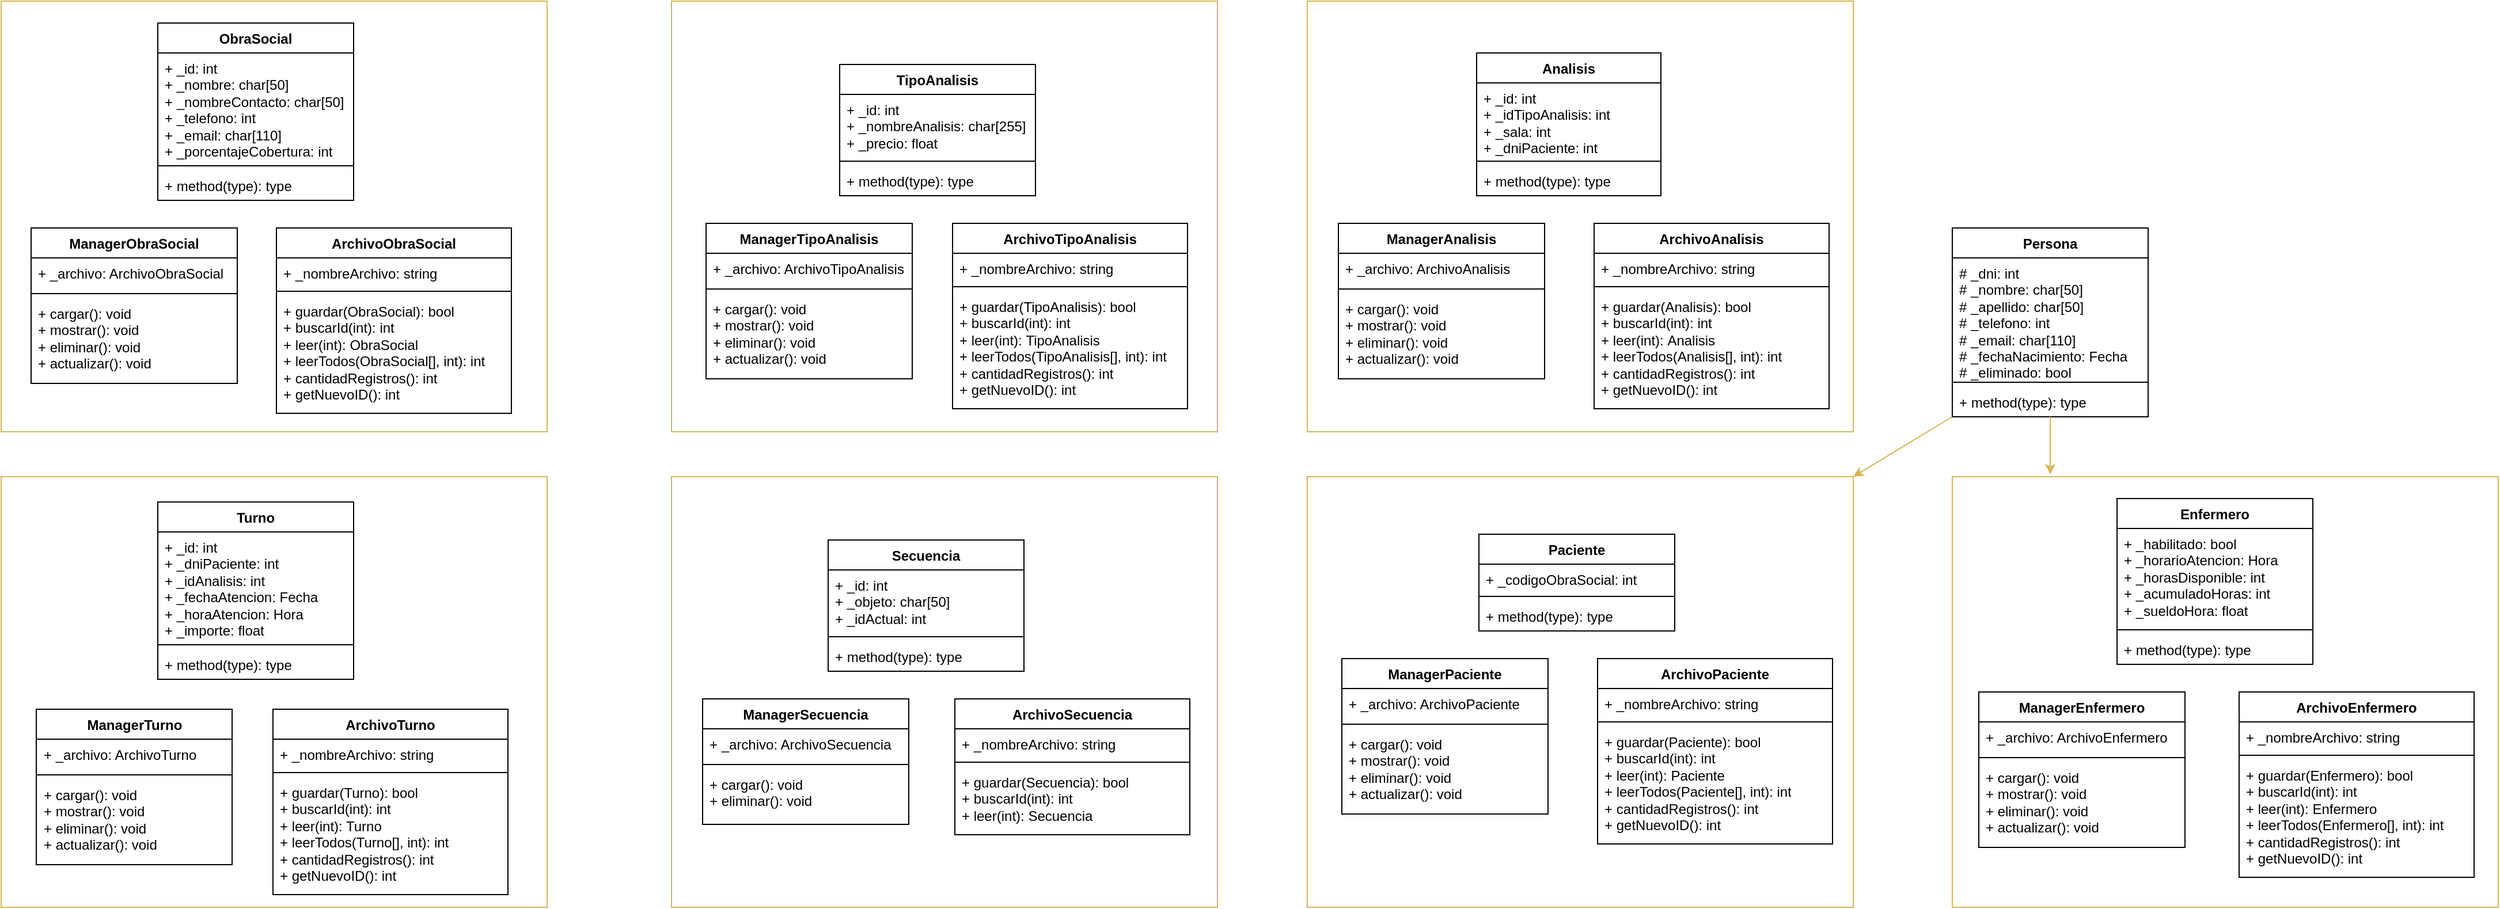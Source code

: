 <mxfile version="28.1.2">
  <diagram name="Page-1" id="41W-yqj_cKG0dZQ3N-BC">
    <mxGraphModel dx="3762" dy="1591" grid="0" gridSize="10" guides="1" tooltips="1" connect="1" arrows="1" fold="1" page="1" pageScale="1" pageWidth="1169" pageHeight="827" math="0" shadow="0">
      <root>
        <mxCell id="0" />
        <mxCell id="1" parent="0" />
        <mxCell id="o82l0DmgLhd_wuUbRF9X-1" value="Analisis" style="swimlane;fontStyle=1;align=center;verticalAlign=top;childLayout=stackLayout;horizontal=1;startSize=26;horizontalStack=0;resizeParent=1;resizeParentMax=0;resizeLast=0;collapsible=1;marginBottom=0;whiteSpace=wrap;html=1;" parent="1" vertex="1">
          <mxGeometry x="194" y="76" width="160" height="124" as="geometry">
            <mxRectangle x="200" y="290" width="80" height="30" as="alternateBounds" />
          </mxGeometry>
        </mxCell>
        <mxCell id="o82l0DmgLhd_wuUbRF9X-2" value="+ _id: int&lt;div&gt;+ _idTipoAnalisis: int&lt;/div&gt;&lt;div&gt;+ _sala: int&lt;/div&gt;&lt;div&gt;+ _dniPaciente: int&lt;/div&gt;" style="text;strokeColor=none;fillColor=none;align=left;verticalAlign=top;spacingLeft=4;spacingRight=4;overflow=hidden;rotatable=0;points=[[0,0.5],[1,0.5]];portConstraint=eastwest;whiteSpace=wrap;html=1;" parent="o82l0DmgLhd_wuUbRF9X-1" vertex="1">
          <mxGeometry y="26" width="160" height="64" as="geometry" />
        </mxCell>
        <mxCell id="o82l0DmgLhd_wuUbRF9X-3" value="" style="line;strokeWidth=1;fillColor=none;align=left;verticalAlign=middle;spacingTop=-1;spacingLeft=3;spacingRight=3;rotatable=0;labelPosition=right;points=[];portConstraint=eastwest;strokeColor=inherit;" parent="o82l0DmgLhd_wuUbRF9X-1" vertex="1">
          <mxGeometry y="90" width="160" height="8" as="geometry" />
        </mxCell>
        <mxCell id="o82l0DmgLhd_wuUbRF9X-4" value="+ method(type): type" style="text;strokeColor=none;fillColor=none;align=left;verticalAlign=top;spacingLeft=4;spacingRight=4;overflow=hidden;rotatable=0;points=[[0,0.5],[1,0.5]];portConstraint=eastwest;whiteSpace=wrap;html=1;" parent="o82l0DmgLhd_wuUbRF9X-1" vertex="1">
          <mxGeometry y="98" width="160" height="26" as="geometry" />
        </mxCell>
        <mxCell id="o82l0DmgLhd_wuUbRF9X-5" value="TipoAnalisis" style="swimlane;fontStyle=1;align=center;verticalAlign=top;childLayout=stackLayout;horizontal=1;startSize=26;horizontalStack=0;resizeParent=1;resizeParentMax=0;resizeLast=0;collapsible=1;marginBottom=0;whiteSpace=wrap;html=1;" parent="1" vertex="1">
          <mxGeometry x="-359" y="86" width="170" height="114" as="geometry">
            <mxRectangle x="200" y="290" width="80" height="30" as="alternateBounds" />
          </mxGeometry>
        </mxCell>
        <mxCell id="o82l0DmgLhd_wuUbRF9X-6" value="+ _id: int&lt;div&gt;+ _nombreAnalisis: char[255]&lt;/div&gt;&lt;div&gt;+ _precio: float&lt;/div&gt;" style="text;strokeColor=none;fillColor=none;align=left;verticalAlign=top;spacingLeft=4;spacingRight=4;overflow=hidden;rotatable=0;points=[[0,0.5],[1,0.5]];portConstraint=eastwest;whiteSpace=wrap;html=1;" parent="o82l0DmgLhd_wuUbRF9X-5" vertex="1">
          <mxGeometry y="26" width="170" height="54" as="geometry" />
        </mxCell>
        <mxCell id="o82l0DmgLhd_wuUbRF9X-7" value="" style="line;strokeWidth=1;fillColor=none;align=left;verticalAlign=middle;spacingTop=-1;spacingLeft=3;spacingRight=3;rotatable=0;labelPosition=right;points=[];portConstraint=eastwest;strokeColor=inherit;" parent="o82l0DmgLhd_wuUbRF9X-5" vertex="1">
          <mxGeometry y="80" width="170" height="8" as="geometry" />
        </mxCell>
        <mxCell id="o82l0DmgLhd_wuUbRF9X-8" value="+ method(type): type" style="text;strokeColor=none;fillColor=none;align=left;verticalAlign=top;spacingLeft=4;spacingRight=4;overflow=hidden;rotatable=0;points=[[0,0.5],[1,0.5]];portConstraint=eastwest;whiteSpace=wrap;html=1;" parent="o82l0DmgLhd_wuUbRF9X-5" vertex="1">
          <mxGeometry y="88" width="170" height="26" as="geometry" />
        </mxCell>
        <mxCell id="o82l0DmgLhd_wuUbRF9X-9" value="Secuencia" style="swimlane;fontStyle=1;align=center;verticalAlign=top;childLayout=stackLayout;horizontal=1;startSize=26;horizontalStack=0;resizeParent=1;resizeParentMax=0;resizeLast=0;collapsible=1;marginBottom=0;whiteSpace=wrap;html=1;" parent="1" vertex="1">
          <mxGeometry x="-369.0" y="499" width="170" height="114" as="geometry">
            <mxRectangle x="200" y="290" width="80" height="30" as="alternateBounds" />
          </mxGeometry>
        </mxCell>
        <mxCell id="o82l0DmgLhd_wuUbRF9X-10" value="+ _id: int&lt;div&gt;+ _objeto: char[50]&lt;/div&gt;&lt;div&gt;+ _idActual: int&lt;/div&gt;" style="text;strokeColor=none;fillColor=none;align=left;verticalAlign=top;spacingLeft=4;spacingRight=4;overflow=hidden;rotatable=0;points=[[0,0.5],[1,0.5]];portConstraint=eastwest;whiteSpace=wrap;html=1;" parent="o82l0DmgLhd_wuUbRF9X-9" vertex="1">
          <mxGeometry y="26" width="170" height="54" as="geometry" />
        </mxCell>
        <mxCell id="o82l0DmgLhd_wuUbRF9X-11" value="" style="line;strokeWidth=1;fillColor=none;align=left;verticalAlign=middle;spacingTop=-1;spacingLeft=3;spacingRight=3;rotatable=0;labelPosition=right;points=[];portConstraint=eastwest;strokeColor=inherit;" parent="o82l0DmgLhd_wuUbRF9X-9" vertex="1">
          <mxGeometry y="80" width="170" height="8" as="geometry" />
        </mxCell>
        <mxCell id="o82l0DmgLhd_wuUbRF9X-12" value="+ method(type): type" style="text;strokeColor=none;fillColor=none;align=left;verticalAlign=top;spacingLeft=4;spacingRight=4;overflow=hidden;rotatable=0;points=[[0,0.5],[1,0.5]];portConstraint=eastwest;whiteSpace=wrap;html=1;" parent="o82l0DmgLhd_wuUbRF9X-9" vertex="1">
          <mxGeometry y="88" width="170" height="26" as="geometry" />
        </mxCell>
        <mxCell id="o82l0DmgLhd_wuUbRF9X-13" value="Paciente" style="swimlane;fontStyle=1;align=center;verticalAlign=top;childLayout=stackLayout;horizontal=1;startSize=26;horizontalStack=0;resizeParent=1;resizeParentMax=0;resizeLast=0;collapsible=1;marginBottom=0;whiteSpace=wrap;html=1;" parent="1" vertex="1">
          <mxGeometry x="196" y="494" width="170" height="84" as="geometry">
            <mxRectangle x="200" y="290" width="80" height="30" as="alternateBounds" />
          </mxGeometry>
        </mxCell>
        <mxCell id="o82l0DmgLhd_wuUbRF9X-14" value="+ _codigoObraSocial: int" style="text;strokeColor=none;fillColor=none;align=left;verticalAlign=top;spacingLeft=4;spacingRight=4;overflow=hidden;rotatable=0;points=[[0,0.5],[1,0.5]];portConstraint=eastwest;whiteSpace=wrap;html=1;" parent="o82l0DmgLhd_wuUbRF9X-13" vertex="1">
          <mxGeometry y="26" width="170" height="24" as="geometry" />
        </mxCell>
        <mxCell id="o82l0DmgLhd_wuUbRF9X-15" value="" style="line;strokeWidth=1;fillColor=none;align=left;verticalAlign=middle;spacingTop=-1;spacingLeft=3;spacingRight=3;rotatable=0;labelPosition=right;points=[];portConstraint=eastwest;strokeColor=inherit;" parent="o82l0DmgLhd_wuUbRF9X-13" vertex="1">
          <mxGeometry y="50" width="170" height="8" as="geometry" />
        </mxCell>
        <mxCell id="o82l0DmgLhd_wuUbRF9X-16" value="+ method(type): type" style="text;strokeColor=none;fillColor=none;align=left;verticalAlign=top;spacingLeft=4;spacingRight=4;overflow=hidden;rotatable=0;points=[[0,0.5],[1,0.5]];portConstraint=eastwest;whiteSpace=wrap;html=1;" parent="o82l0DmgLhd_wuUbRF9X-13" vertex="1">
          <mxGeometry y="58" width="170" height="26" as="geometry" />
        </mxCell>
        <mxCell id="o82l0DmgLhd_wuUbRF9X-25" value="Turno" style="swimlane;fontStyle=1;align=center;verticalAlign=top;childLayout=stackLayout;horizontal=1;startSize=26;horizontalStack=0;resizeParent=1;resizeParentMax=0;resizeLast=0;collapsible=1;marginBottom=0;whiteSpace=wrap;html=1;" parent="1" vertex="1">
          <mxGeometry x="-951" y="466" width="170" height="154" as="geometry">
            <mxRectangle x="200" y="290" width="80" height="30" as="alternateBounds" />
          </mxGeometry>
        </mxCell>
        <mxCell id="o82l0DmgLhd_wuUbRF9X-26" value="+ _id: int&lt;div&gt;+ _dniPaciente: int&lt;/div&gt;&lt;div&gt;&lt;div&gt;+ _idAnalisis: int&lt;/div&gt;&lt;div&gt;&lt;span style=&quot;background-color: transparent; color: light-dark(rgb(0, 0, 0), rgb(255, 255, 255));&quot;&gt;+ _fechaAtencion: Fecha&lt;/span&gt;&lt;/div&gt;&lt;/div&gt;&lt;div&gt;+ _horaAtencion: Hora&lt;/div&gt;&lt;div&gt;+ _importe: float&lt;br&gt;&lt;/div&gt;" style="text;strokeColor=none;fillColor=none;align=left;verticalAlign=top;spacingLeft=4;spacingRight=4;overflow=hidden;rotatable=0;points=[[0,0.5],[1,0.5]];portConstraint=eastwest;whiteSpace=wrap;html=1;" parent="o82l0DmgLhd_wuUbRF9X-25" vertex="1">
          <mxGeometry y="26" width="170" height="94" as="geometry" />
        </mxCell>
        <mxCell id="o82l0DmgLhd_wuUbRF9X-27" value="" style="line;strokeWidth=1;fillColor=none;align=left;verticalAlign=middle;spacingTop=-1;spacingLeft=3;spacingRight=3;rotatable=0;labelPosition=right;points=[];portConstraint=eastwest;strokeColor=inherit;" parent="o82l0DmgLhd_wuUbRF9X-25" vertex="1">
          <mxGeometry y="120" width="170" height="8" as="geometry" />
        </mxCell>
        <mxCell id="o82l0DmgLhd_wuUbRF9X-28" value="+ method(type): type" style="text;strokeColor=none;fillColor=none;align=left;verticalAlign=top;spacingLeft=4;spacingRight=4;overflow=hidden;rotatable=0;points=[[0,0.5],[1,0.5]];portConstraint=eastwest;whiteSpace=wrap;html=1;" parent="o82l0DmgLhd_wuUbRF9X-25" vertex="1">
          <mxGeometry y="128" width="170" height="26" as="geometry" />
        </mxCell>
        <mxCell id="o82l0DmgLhd_wuUbRF9X-43" value="ObraSocial" style="swimlane;fontStyle=1;align=center;verticalAlign=top;childLayout=stackLayout;horizontal=1;startSize=26;horizontalStack=0;resizeParent=1;resizeParentMax=0;resizeLast=0;collapsible=1;marginBottom=0;whiteSpace=wrap;html=1;" parent="1" vertex="1">
          <mxGeometry x="-951" y="50" width="170" height="154" as="geometry">
            <mxRectangle x="200" y="290" width="80" height="30" as="alternateBounds" />
          </mxGeometry>
        </mxCell>
        <mxCell id="o82l0DmgLhd_wuUbRF9X-44" value="+ _id: int&lt;div&gt;+ _nombre: char[50]&lt;/div&gt;&lt;div&gt;+ _nombreContacto: char[50]&lt;/div&gt;&lt;div&gt;+ _telefono: int&lt;/div&gt;&lt;div&gt;+ _email: char[110]&lt;/div&gt;&lt;div&gt;+ _porcentajeCobertura: int&lt;/div&gt;" style="text;strokeColor=none;fillColor=none;align=left;verticalAlign=top;spacingLeft=4;spacingRight=4;overflow=hidden;rotatable=0;points=[[0,0.5],[1,0.5]];portConstraint=eastwest;whiteSpace=wrap;html=1;" parent="o82l0DmgLhd_wuUbRF9X-43" vertex="1">
          <mxGeometry y="26" width="170" height="94" as="geometry" />
        </mxCell>
        <mxCell id="o82l0DmgLhd_wuUbRF9X-45" value="" style="line;strokeWidth=1;fillColor=none;align=left;verticalAlign=middle;spacingTop=-1;spacingLeft=3;spacingRight=3;rotatable=0;labelPosition=right;points=[];portConstraint=eastwest;strokeColor=inherit;" parent="o82l0DmgLhd_wuUbRF9X-43" vertex="1">
          <mxGeometry y="120" width="170" height="8" as="geometry" />
        </mxCell>
        <mxCell id="o82l0DmgLhd_wuUbRF9X-46" value="+ method(type): type" style="text;strokeColor=none;fillColor=none;align=left;verticalAlign=top;spacingLeft=4;spacingRight=4;overflow=hidden;rotatable=0;points=[[0,0.5],[1,0.5]];portConstraint=eastwest;whiteSpace=wrap;html=1;" parent="o82l0DmgLhd_wuUbRF9X-43" vertex="1">
          <mxGeometry y="128" width="170" height="26" as="geometry" />
        </mxCell>
        <mxCell id="KbcHFKbFJHuqTSxRKxQ1-1" value="Enfermero" style="swimlane;fontStyle=1;align=center;verticalAlign=top;childLayout=stackLayout;horizontal=1;startSize=26;horizontalStack=0;resizeParent=1;resizeParentMax=0;resizeLast=0;collapsible=1;marginBottom=0;whiteSpace=wrap;html=1;" parent="1" vertex="1">
          <mxGeometry x="750" y="463" width="170" height="144" as="geometry">
            <mxRectangle x="200" y="290" width="80" height="30" as="alternateBounds" />
          </mxGeometry>
        </mxCell>
        <mxCell id="KbcHFKbFJHuqTSxRKxQ1-2" value="+ _habilitado: bool&lt;div&gt;+ _horarioAtencion: Hora&lt;/div&gt;&lt;div&gt;+ _horasDisponible: int&lt;/div&gt;&lt;div&gt;+ _acumuladoHoras: int&lt;/div&gt;&lt;div&gt;+ _sueldoHora: float&lt;/div&gt;" style="text;strokeColor=none;fillColor=none;align=left;verticalAlign=top;spacingLeft=4;spacingRight=4;overflow=hidden;rotatable=0;points=[[0,0.5],[1,0.5]];portConstraint=eastwest;whiteSpace=wrap;html=1;" parent="KbcHFKbFJHuqTSxRKxQ1-1" vertex="1">
          <mxGeometry y="26" width="170" height="84" as="geometry" />
        </mxCell>
        <mxCell id="KbcHFKbFJHuqTSxRKxQ1-3" value="" style="line;strokeWidth=1;fillColor=none;align=left;verticalAlign=middle;spacingTop=-1;spacingLeft=3;spacingRight=3;rotatable=0;labelPosition=right;points=[];portConstraint=eastwest;strokeColor=inherit;" parent="KbcHFKbFJHuqTSxRKxQ1-1" vertex="1">
          <mxGeometry y="110" width="170" height="8" as="geometry" />
        </mxCell>
        <mxCell id="KbcHFKbFJHuqTSxRKxQ1-4" value="+ method(type): type" style="text;strokeColor=none;fillColor=none;align=left;verticalAlign=top;spacingLeft=4;spacingRight=4;overflow=hidden;rotatable=0;points=[[0,0.5],[1,0.5]];portConstraint=eastwest;whiteSpace=wrap;html=1;" parent="KbcHFKbFJHuqTSxRKxQ1-1" vertex="1">
          <mxGeometry y="118" width="170" height="26" as="geometry" />
        </mxCell>
        <mxCell id="95GPoAFJKf_lS3xospoX-83" style="rounded=0;orthogonalLoop=1;jettySize=auto;html=1;entryX=1;entryY=0;entryDx=0;entryDy=0;strokeColor=#d6b656;exitX=0;exitY=1;exitDx=0;exitDy=0;fillColor=#fff2cc;" edge="1" parent="1" source="KbcHFKbFJHuqTSxRKxQ1-5" target="95GPoAFJKf_lS3xospoX-79">
          <mxGeometry relative="1" as="geometry" />
        </mxCell>
        <mxCell id="KbcHFKbFJHuqTSxRKxQ1-5" value="Persona" style="swimlane;fontStyle=1;align=center;verticalAlign=top;childLayout=stackLayout;horizontal=1;startSize=26;horizontalStack=0;resizeParent=1;resizeParentMax=0;resizeLast=0;collapsible=1;marginBottom=0;whiteSpace=wrap;html=1;" parent="1" vertex="1">
          <mxGeometry x="607" y="228" width="170" height="164" as="geometry">
            <mxRectangle x="200" y="290" width="80" height="30" as="alternateBounds" />
          </mxGeometry>
        </mxCell>
        <mxCell id="KbcHFKbFJHuqTSxRKxQ1-6" value="# _dni: int&lt;div&gt;# _nombre: char[50]&lt;/div&gt;&lt;div&gt;&lt;div&gt;# _apellido: char[50]&lt;/div&gt;&lt;/div&gt;&lt;div&gt;# _telefono: int&lt;/div&gt;&lt;div&gt;# _email: char[110]&lt;/div&gt;&lt;div&gt;# _fechaNacimiento: Fecha&lt;/div&gt;&lt;div&gt;# _eliminado: bool&lt;/div&gt;" style="text;strokeColor=none;fillColor=none;align=left;verticalAlign=top;spacingLeft=4;spacingRight=4;overflow=hidden;rotatable=0;points=[[0,0.5],[1,0.5]];portConstraint=eastwest;whiteSpace=wrap;html=1;" parent="KbcHFKbFJHuqTSxRKxQ1-5" vertex="1">
          <mxGeometry y="26" width="170" height="104" as="geometry" />
        </mxCell>
        <mxCell id="KbcHFKbFJHuqTSxRKxQ1-7" value="" style="line;strokeWidth=1;fillColor=none;align=left;verticalAlign=middle;spacingTop=-1;spacingLeft=3;spacingRight=3;rotatable=0;labelPosition=right;points=[];portConstraint=eastwest;strokeColor=inherit;" parent="KbcHFKbFJHuqTSxRKxQ1-5" vertex="1">
          <mxGeometry y="130" width="170" height="8" as="geometry" />
        </mxCell>
        <mxCell id="KbcHFKbFJHuqTSxRKxQ1-8" value="+ method(type): type" style="text;strokeColor=none;fillColor=none;align=left;verticalAlign=top;spacingLeft=4;spacingRight=4;overflow=hidden;rotatable=0;points=[[0,0.5],[1,0.5]];portConstraint=eastwest;whiteSpace=wrap;html=1;" parent="KbcHFKbFJHuqTSxRKxQ1-5" vertex="1">
          <mxGeometry y="138" width="170" height="26" as="geometry" />
        </mxCell>
        <mxCell id="95GPoAFJKf_lS3xospoX-1" value="ArchivoTurno" style="swimlane;fontStyle=1;align=center;verticalAlign=top;childLayout=stackLayout;horizontal=1;startSize=26;horizontalStack=0;resizeParent=1;resizeParentMax=0;resizeLast=0;collapsible=1;marginBottom=0;whiteSpace=wrap;html=1;" vertex="1" parent="1">
          <mxGeometry x="-851" y="646" width="204" height="161" as="geometry">
            <mxRectangle x="200" y="290" width="80" height="30" as="alternateBounds" />
          </mxGeometry>
        </mxCell>
        <mxCell id="95GPoAFJKf_lS3xospoX-2" value="&lt;div&gt;+ _nombreArchivo: string&lt;/div&gt;" style="text;strokeColor=none;fillColor=none;align=left;verticalAlign=top;spacingLeft=4;spacingRight=4;overflow=hidden;rotatable=0;points=[[0,0.5],[1,0.5]];portConstraint=eastwest;whiteSpace=wrap;html=1;" vertex="1" parent="95GPoAFJKf_lS3xospoX-1">
          <mxGeometry y="26" width="204" height="25" as="geometry" />
        </mxCell>
        <mxCell id="95GPoAFJKf_lS3xospoX-3" value="" style="line;strokeWidth=1;fillColor=none;align=left;verticalAlign=middle;spacingTop=-1;spacingLeft=3;spacingRight=3;rotatable=0;labelPosition=right;points=[];portConstraint=eastwest;strokeColor=inherit;" vertex="1" parent="95GPoAFJKf_lS3xospoX-1">
          <mxGeometry y="51" width="204" height="8" as="geometry" />
        </mxCell>
        <mxCell id="95GPoAFJKf_lS3xospoX-4" value="+ guardar(Turno): bool&lt;div&gt;+ buscarId(int): int&lt;/div&gt;&lt;div&gt;+ leer(int): Turno&lt;/div&gt;&lt;div&gt;+ leerTodos(Turno[], int): int&lt;/div&gt;&lt;div&gt;+ cantidadRegistros(): int&lt;/div&gt;&lt;div&gt;+ getNuevoID(): int&lt;/div&gt;" style="text;strokeColor=none;fillColor=none;align=left;verticalAlign=top;spacingLeft=4;spacingRight=4;overflow=hidden;rotatable=0;points=[[0,0.5],[1,0.5]];portConstraint=eastwest;whiteSpace=wrap;html=1;" vertex="1" parent="95GPoAFJKf_lS3xospoX-1">
          <mxGeometry y="59" width="204" height="102" as="geometry" />
        </mxCell>
        <mxCell id="95GPoAFJKf_lS3xospoX-5" value="ManagerTurno" style="swimlane;fontStyle=1;align=center;verticalAlign=top;childLayout=stackLayout;horizontal=1;startSize=26;horizontalStack=0;resizeParent=1;resizeParentMax=0;resizeLast=0;collapsible=1;marginBottom=0;whiteSpace=wrap;html=1;" vertex="1" parent="1">
          <mxGeometry x="-1056.5" y="646" width="170" height="135" as="geometry">
            <mxRectangle x="200" y="290" width="80" height="30" as="alternateBounds" />
          </mxGeometry>
        </mxCell>
        <mxCell id="95GPoAFJKf_lS3xospoX-6" value="&lt;div&gt;+ _archivo: ArchivoTurno&lt;/div&gt;" style="text;strokeColor=none;fillColor=none;align=left;verticalAlign=top;spacingLeft=4;spacingRight=4;overflow=hidden;rotatable=0;points=[[0,0.5],[1,0.5]];portConstraint=eastwest;whiteSpace=wrap;html=1;" vertex="1" parent="95GPoAFJKf_lS3xospoX-5">
          <mxGeometry y="26" width="170" height="27" as="geometry" />
        </mxCell>
        <mxCell id="95GPoAFJKf_lS3xospoX-7" value="" style="line;strokeWidth=1;fillColor=none;align=left;verticalAlign=middle;spacingTop=-1;spacingLeft=3;spacingRight=3;rotatable=0;labelPosition=right;points=[];portConstraint=eastwest;strokeColor=inherit;" vertex="1" parent="95GPoAFJKf_lS3xospoX-5">
          <mxGeometry y="53" width="170" height="8" as="geometry" />
        </mxCell>
        <mxCell id="95GPoAFJKf_lS3xospoX-8" value="+ cargar(): void&lt;div&gt;+ mostrar(): void&lt;/div&gt;&lt;div&gt;+ eliminar(): void&lt;/div&gt;&lt;div&gt;+ actualizar(): void&lt;/div&gt;" style="text;strokeColor=none;fillColor=none;align=left;verticalAlign=top;spacingLeft=4;spacingRight=4;overflow=hidden;rotatable=0;points=[[0,0.5],[1,0.5]];portConstraint=eastwest;whiteSpace=wrap;html=1;" vertex="1" parent="95GPoAFJKf_lS3xospoX-5">
          <mxGeometry y="61" width="170" height="74" as="geometry" />
        </mxCell>
        <mxCell id="95GPoAFJKf_lS3xospoX-10" value="ManagerObraSocial" style="swimlane;fontStyle=1;align=center;verticalAlign=top;childLayout=stackLayout;horizontal=1;startSize=26;horizontalStack=0;resizeParent=1;resizeParentMax=0;resizeLast=0;collapsible=1;marginBottom=0;whiteSpace=wrap;html=1;" vertex="1" parent="1">
          <mxGeometry x="-1061" y="228" width="179" height="135" as="geometry">
            <mxRectangle x="200" y="290" width="80" height="30" as="alternateBounds" />
          </mxGeometry>
        </mxCell>
        <mxCell id="95GPoAFJKf_lS3xospoX-11" value="&lt;div&gt;+ _archivo: ArchivoObraSocial&lt;/div&gt;" style="text;strokeColor=none;fillColor=none;align=left;verticalAlign=top;spacingLeft=4;spacingRight=4;overflow=hidden;rotatable=0;points=[[0,0.5],[1,0.5]];portConstraint=eastwest;whiteSpace=wrap;html=1;" vertex="1" parent="95GPoAFJKf_lS3xospoX-10">
          <mxGeometry y="26" width="179" height="27" as="geometry" />
        </mxCell>
        <mxCell id="95GPoAFJKf_lS3xospoX-12" value="" style="line;strokeWidth=1;fillColor=none;align=left;verticalAlign=middle;spacingTop=-1;spacingLeft=3;spacingRight=3;rotatable=0;labelPosition=right;points=[];portConstraint=eastwest;strokeColor=inherit;" vertex="1" parent="95GPoAFJKf_lS3xospoX-10">
          <mxGeometry y="53" width="179" height="8" as="geometry" />
        </mxCell>
        <mxCell id="95GPoAFJKf_lS3xospoX-13" value="+ cargar(): void&lt;div&gt;+ mostrar(): void&lt;/div&gt;&lt;div&gt;+ eliminar(): void&lt;/div&gt;&lt;div&gt;+ actualizar(): void&lt;/div&gt;" style="text;strokeColor=none;fillColor=none;align=left;verticalAlign=top;spacingLeft=4;spacingRight=4;overflow=hidden;rotatable=0;points=[[0,0.5],[1,0.5]];portConstraint=eastwest;whiteSpace=wrap;html=1;" vertex="1" parent="95GPoAFJKf_lS3xospoX-10">
          <mxGeometry y="61" width="179" height="74" as="geometry" />
        </mxCell>
        <mxCell id="95GPoAFJKf_lS3xospoX-14" value="ArchivoObraSocial" style="swimlane;fontStyle=1;align=center;verticalAlign=top;childLayout=stackLayout;horizontal=1;startSize=26;horizontalStack=0;resizeParent=1;resizeParentMax=0;resizeLast=0;collapsible=1;marginBottom=0;whiteSpace=wrap;html=1;" vertex="1" parent="1">
          <mxGeometry x="-848" y="228" width="204" height="161" as="geometry">
            <mxRectangle x="200" y="290" width="80" height="30" as="alternateBounds" />
          </mxGeometry>
        </mxCell>
        <mxCell id="95GPoAFJKf_lS3xospoX-15" value="&lt;div&gt;+ _nombreArchivo: string&lt;/div&gt;" style="text;strokeColor=none;fillColor=none;align=left;verticalAlign=top;spacingLeft=4;spacingRight=4;overflow=hidden;rotatable=0;points=[[0,0.5],[1,0.5]];portConstraint=eastwest;whiteSpace=wrap;html=1;" vertex="1" parent="95GPoAFJKf_lS3xospoX-14">
          <mxGeometry y="26" width="204" height="25" as="geometry" />
        </mxCell>
        <mxCell id="95GPoAFJKf_lS3xospoX-16" value="" style="line;strokeWidth=1;fillColor=none;align=left;verticalAlign=middle;spacingTop=-1;spacingLeft=3;spacingRight=3;rotatable=0;labelPosition=right;points=[];portConstraint=eastwest;strokeColor=inherit;" vertex="1" parent="95GPoAFJKf_lS3xospoX-14">
          <mxGeometry y="51" width="204" height="8" as="geometry" />
        </mxCell>
        <mxCell id="95GPoAFJKf_lS3xospoX-17" value="+ guardar(ObraSocial): bool&lt;div&gt;+ buscarId(int): int&lt;/div&gt;&lt;div&gt;+ leer(int):&amp;nbsp;&lt;span style=&quot;background-color: transparent; color: light-dark(rgb(0, 0, 0), rgb(255, 255, 255));&quot;&gt;ObraSocial&lt;/span&gt;&lt;/div&gt;&lt;div&gt;+ leerTodos(ObraSocial[], int): int&lt;/div&gt;&lt;div&gt;+ cantidadRegistros(): int&lt;/div&gt;&lt;div&gt;+ getNuevoID(): int&lt;/div&gt;" style="text;strokeColor=none;fillColor=none;align=left;verticalAlign=top;spacingLeft=4;spacingRight=4;overflow=hidden;rotatable=0;points=[[0,0.5],[1,0.5]];portConstraint=eastwest;whiteSpace=wrap;html=1;" vertex="1" parent="95GPoAFJKf_lS3xospoX-14">
          <mxGeometry y="59" width="204" height="102" as="geometry" />
        </mxCell>
        <mxCell id="95GPoAFJKf_lS3xospoX-27" value="ArchivoTipoAnalisis" style="swimlane;fontStyle=1;align=center;verticalAlign=top;childLayout=stackLayout;horizontal=1;startSize=26;horizontalStack=0;resizeParent=1;resizeParentMax=0;resizeLast=0;collapsible=1;marginBottom=0;whiteSpace=wrap;html=1;" vertex="1" parent="1">
          <mxGeometry x="-261" y="224" width="204" height="161" as="geometry">
            <mxRectangle x="200" y="290" width="80" height="30" as="alternateBounds" />
          </mxGeometry>
        </mxCell>
        <mxCell id="95GPoAFJKf_lS3xospoX-28" value="&lt;div&gt;+ _nombreArchivo: string&lt;/div&gt;" style="text;strokeColor=none;fillColor=none;align=left;verticalAlign=top;spacingLeft=4;spacingRight=4;overflow=hidden;rotatable=0;points=[[0,0.5],[1,0.5]];portConstraint=eastwest;whiteSpace=wrap;html=1;" vertex="1" parent="95GPoAFJKf_lS3xospoX-27">
          <mxGeometry y="26" width="204" height="25" as="geometry" />
        </mxCell>
        <mxCell id="95GPoAFJKf_lS3xospoX-29" value="" style="line;strokeWidth=1;fillColor=none;align=left;verticalAlign=middle;spacingTop=-1;spacingLeft=3;spacingRight=3;rotatable=0;labelPosition=right;points=[];portConstraint=eastwest;strokeColor=inherit;" vertex="1" parent="95GPoAFJKf_lS3xospoX-27">
          <mxGeometry y="51" width="204" height="8" as="geometry" />
        </mxCell>
        <mxCell id="95GPoAFJKf_lS3xospoX-30" value="+ guardar(TipoAnalisis): bool&lt;div&gt;+ buscarId(int): int&lt;/div&gt;&lt;div&gt;+ leer(int):&amp;nbsp;&lt;span style=&quot;background-color: transparent; color: light-dark(rgb(0, 0, 0), rgb(255, 255, 255));&quot;&gt;TipoAnalisis&lt;/span&gt;&lt;/div&gt;&lt;div&gt;+ leerTodos(TipoAnalisis[], int): int&lt;/div&gt;&lt;div&gt;+ cantidadRegistros(): int&lt;/div&gt;&lt;div&gt;+ getNuevoID(): int&lt;/div&gt;" style="text;strokeColor=none;fillColor=none;align=left;verticalAlign=top;spacingLeft=4;spacingRight=4;overflow=hidden;rotatable=0;points=[[0,0.5],[1,0.5]];portConstraint=eastwest;whiteSpace=wrap;html=1;" vertex="1" parent="95GPoAFJKf_lS3xospoX-27">
          <mxGeometry y="59" width="204" height="102" as="geometry" />
        </mxCell>
        <mxCell id="95GPoAFJKf_lS3xospoX-31" value="ManagerTipoAnalisis" style="swimlane;fontStyle=1;align=center;verticalAlign=top;childLayout=stackLayout;horizontal=1;startSize=26;horizontalStack=0;resizeParent=1;resizeParentMax=0;resizeLast=0;collapsible=1;marginBottom=0;whiteSpace=wrap;html=1;" vertex="1" parent="1">
          <mxGeometry x="-475" y="224" width="179" height="135" as="geometry">
            <mxRectangle x="200" y="290" width="80" height="30" as="alternateBounds" />
          </mxGeometry>
        </mxCell>
        <mxCell id="95GPoAFJKf_lS3xospoX-32" value="&lt;div&gt;+ _archivo: ArchivoTipoAnalisis&lt;/div&gt;" style="text;strokeColor=none;fillColor=none;align=left;verticalAlign=top;spacingLeft=4;spacingRight=4;overflow=hidden;rotatable=0;points=[[0,0.5],[1,0.5]];portConstraint=eastwest;whiteSpace=wrap;html=1;" vertex="1" parent="95GPoAFJKf_lS3xospoX-31">
          <mxGeometry y="26" width="179" height="27" as="geometry" />
        </mxCell>
        <mxCell id="95GPoAFJKf_lS3xospoX-33" value="" style="line;strokeWidth=1;fillColor=none;align=left;verticalAlign=middle;spacingTop=-1;spacingLeft=3;spacingRight=3;rotatable=0;labelPosition=right;points=[];portConstraint=eastwest;strokeColor=inherit;" vertex="1" parent="95GPoAFJKf_lS3xospoX-31">
          <mxGeometry y="53" width="179" height="8" as="geometry" />
        </mxCell>
        <mxCell id="95GPoAFJKf_lS3xospoX-34" value="+ cargar(): void&lt;div&gt;+ mostrar(): void&lt;/div&gt;&lt;div&gt;+ eliminar(): void&lt;/div&gt;&lt;div&gt;+ actualizar(): void&lt;/div&gt;" style="text;strokeColor=none;fillColor=none;align=left;verticalAlign=top;spacingLeft=4;spacingRight=4;overflow=hidden;rotatable=0;points=[[0,0.5],[1,0.5]];portConstraint=eastwest;whiteSpace=wrap;html=1;" vertex="1" parent="95GPoAFJKf_lS3xospoX-31">
          <mxGeometry y="61" width="179" height="74" as="geometry" />
        </mxCell>
        <mxCell id="95GPoAFJKf_lS3xospoX-35" value="ArchivoSecuencia" style="swimlane;fontStyle=1;align=center;verticalAlign=top;childLayout=stackLayout;horizontal=1;startSize=26;horizontalStack=0;resizeParent=1;resizeParentMax=0;resizeLast=0;collapsible=1;marginBottom=0;whiteSpace=wrap;html=1;" vertex="1" parent="1">
          <mxGeometry x="-259" y="637" width="204" height="118" as="geometry">
            <mxRectangle x="200" y="290" width="80" height="30" as="alternateBounds" />
          </mxGeometry>
        </mxCell>
        <mxCell id="95GPoAFJKf_lS3xospoX-36" value="&lt;div&gt;+ _nombreArchivo: string&lt;/div&gt;" style="text;strokeColor=none;fillColor=none;align=left;verticalAlign=top;spacingLeft=4;spacingRight=4;overflow=hidden;rotatable=0;points=[[0,0.5],[1,0.5]];portConstraint=eastwest;whiteSpace=wrap;html=1;" vertex="1" parent="95GPoAFJKf_lS3xospoX-35">
          <mxGeometry y="26" width="204" height="25" as="geometry" />
        </mxCell>
        <mxCell id="95GPoAFJKf_lS3xospoX-37" value="" style="line;strokeWidth=1;fillColor=none;align=left;verticalAlign=middle;spacingTop=-1;spacingLeft=3;spacingRight=3;rotatable=0;labelPosition=right;points=[];portConstraint=eastwest;strokeColor=inherit;" vertex="1" parent="95GPoAFJKf_lS3xospoX-35">
          <mxGeometry y="51" width="204" height="8" as="geometry" />
        </mxCell>
        <mxCell id="95GPoAFJKf_lS3xospoX-38" value="+ guardar(Secuencia): bool&lt;div&gt;+ buscarId(int): int&lt;/div&gt;&lt;div&gt;+ leer(int):&amp;nbsp;&lt;span style=&quot;background-color: transparent; color: light-dark(rgb(0, 0, 0), rgb(255, 255, 255));&quot;&gt;Secuencia&lt;br&gt;&lt;/span&gt;&lt;/div&gt;" style="text;strokeColor=none;fillColor=none;align=left;verticalAlign=top;spacingLeft=4;spacingRight=4;overflow=hidden;rotatable=0;points=[[0,0.5],[1,0.5]];portConstraint=eastwest;whiteSpace=wrap;html=1;" vertex="1" parent="95GPoAFJKf_lS3xospoX-35">
          <mxGeometry y="59" width="204" height="59" as="geometry" />
        </mxCell>
        <mxCell id="95GPoAFJKf_lS3xospoX-39" value="ManagerSecuencia" style="swimlane;fontStyle=1;align=center;verticalAlign=top;childLayout=stackLayout;horizontal=1;startSize=26;horizontalStack=0;resizeParent=1;resizeParentMax=0;resizeLast=0;collapsible=1;marginBottom=0;whiteSpace=wrap;html=1;" vertex="1" parent="1">
          <mxGeometry x="-478" y="637" width="179" height="109" as="geometry">
            <mxRectangle x="200" y="290" width="80" height="30" as="alternateBounds" />
          </mxGeometry>
        </mxCell>
        <mxCell id="95GPoAFJKf_lS3xospoX-40" value="&lt;div&gt;+ _archivo: ArchivoSecuencia&lt;/div&gt;" style="text;strokeColor=none;fillColor=none;align=left;verticalAlign=top;spacingLeft=4;spacingRight=4;overflow=hidden;rotatable=0;points=[[0,0.5],[1,0.5]];portConstraint=eastwest;whiteSpace=wrap;html=1;" vertex="1" parent="95GPoAFJKf_lS3xospoX-39">
          <mxGeometry y="26" width="179" height="27" as="geometry" />
        </mxCell>
        <mxCell id="95GPoAFJKf_lS3xospoX-41" value="" style="line;strokeWidth=1;fillColor=none;align=left;verticalAlign=middle;spacingTop=-1;spacingLeft=3;spacingRight=3;rotatable=0;labelPosition=right;points=[];portConstraint=eastwest;strokeColor=inherit;" vertex="1" parent="95GPoAFJKf_lS3xospoX-39">
          <mxGeometry y="53" width="179" height="8" as="geometry" />
        </mxCell>
        <mxCell id="95GPoAFJKf_lS3xospoX-42" value="+ cargar(): void&lt;div&gt;+ eliminar(): void&lt;/div&gt;" style="text;strokeColor=none;fillColor=none;align=left;verticalAlign=top;spacingLeft=4;spacingRight=4;overflow=hidden;rotatable=0;points=[[0,0.5],[1,0.5]];portConstraint=eastwest;whiteSpace=wrap;html=1;" vertex="1" parent="95GPoAFJKf_lS3xospoX-39">
          <mxGeometry y="61" width="179" height="48" as="geometry" />
        </mxCell>
        <mxCell id="95GPoAFJKf_lS3xospoX-43" value="ArchivoAnalisis" style="swimlane;fontStyle=1;align=center;verticalAlign=top;childLayout=stackLayout;horizontal=1;startSize=26;horizontalStack=0;resizeParent=1;resizeParentMax=0;resizeLast=0;collapsible=1;marginBottom=0;whiteSpace=wrap;html=1;" vertex="1" parent="1">
          <mxGeometry x="296" y="224" width="204" height="161" as="geometry">
            <mxRectangle x="200" y="290" width="80" height="30" as="alternateBounds" />
          </mxGeometry>
        </mxCell>
        <mxCell id="95GPoAFJKf_lS3xospoX-44" value="&lt;div&gt;+ _nombreArchivo: string&lt;/div&gt;" style="text;strokeColor=none;fillColor=none;align=left;verticalAlign=top;spacingLeft=4;spacingRight=4;overflow=hidden;rotatable=0;points=[[0,0.5],[1,0.5]];portConstraint=eastwest;whiteSpace=wrap;html=1;" vertex="1" parent="95GPoAFJKf_lS3xospoX-43">
          <mxGeometry y="26" width="204" height="25" as="geometry" />
        </mxCell>
        <mxCell id="95GPoAFJKf_lS3xospoX-45" value="" style="line;strokeWidth=1;fillColor=none;align=left;verticalAlign=middle;spacingTop=-1;spacingLeft=3;spacingRight=3;rotatable=0;labelPosition=right;points=[];portConstraint=eastwest;strokeColor=inherit;" vertex="1" parent="95GPoAFJKf_lS3xospoX-43">
          <mxGeometry y="51" width="204" height="8" as="geometry" />
        </mxCell>
        <mxCell id="95GPoAFJKf_lS3xospoX-46" value="+ guardar(Analisis): bool&lt;div&gt;+ buscarId(int): int&lt;/div&gt;&lt;div&gt;+ leer(int):&amp;nbsp;&lt;span style=&quot;background-color: transparent; color: light-dark(rgb(0, 0, 0), rgb(255, 255, 255));&quot;&gt;Analisis&lt;/span&gt;&lt;/div&gt;&lt;div&gt;+ leerTodos(Analisis[], int): int&lt;/div&gt;&lt;div&gt;+ cantidadRegistros(): int&lt;/div&gt;&lt;div&gt;+ getNuevoID(): int&lt;/div&gt;" style="text;strokeColor=none;fillColor=none;align=left;verticalAlign=top;spacingLeft=4;spacingRight=4;overflow=hidden;rotatable=0;points=[[0,0.5],[1,0.5]];portConstraint=eastwest;whiteSpace=wrap;html=1;" vertex="1" parent="95GPoAFJKf_lS3xospoX-43">
          <mxGeometry y="59" width="204" height="102" as="geometry" />
        </mxCell>
        <mxCell id="95GPoAFJKf_lS3xospoX-47" value="ManagerAnalisis" style="swimlane;fontStyle=1;align=center;verticalAlign=top;childLayout=stackLayout;horizontal=1;startSize=26;horizontalStack=0;resizeParent=1;resizeParentMax=0;resizeLast=0;collapsible=1;marginBottom=0;whiteSpace=wrap;html=1;" vertex="1" parent="1">
          <mxGeometry x="74" y="224" width="179" height="135" as="geometry">
            <mxRectangle x="200" y="290" width="80" height="30" as="alternateBounds" />
          </mxGeometry>
        </mxCell>
        <mxCell id="95GPoAFJKf_lS3xospoX-48" value="&lt;div&gt;+ _archivo: ArchivoAnalisis&lt;/div&gt;" style="text;strokeColor=none;fillColor=none;align=left;verticalAlign=top;spacingLeft=4;spacingRight=4;overflow=hidden;rotatable=0;points=[[0,0.5],[1,0.5]];portConstraint=eastwest;whiteSpace=wrap;html=1;" vertex="1" parent="95GPoAFJKf_lS3xospoX-47">
          <mxGeometry y="26" width="179" height="27" as="geometry" />
        </mxCell>
        <mxCell id="95GPoAFJKf_lS3xospoX-49" value="" style="line;strokeWidth=1;fillColor=none;align=left;verticalAlign=middle;spacingTop=-1;spacingLeft=3;spacingRight=3;rotatable=0;labelPosition=right;points=[];portConstraint=eastwest;strokeColor=inherit;" vertex="1" parent="95GPoAFJKf_lS3xospoX-47">
          <mxGeometry y="53" width="179" height="8" as="geometry" />
        </mxCell>
        <mxCell id="95GPoAFJKf_lS3xospoX-50" value="+ cargar(): void&lt;div&gt;+ mostrar(): void&lt;/div&gt;&lt;div&gt;+ eliminar(): void&lt;/div&gt;&lt;div&gt;+ actualizar(): void&lt;/div&gt;" style="text;strokeColor=none;fillColor=none;align=left;verticalAlign=top;spacingLeft=4;spacingRight=4;overflow=hidden;rotatable=0;points=[[0,0.5],[1,0.5]];portConstraint=eastwest;whiteSpace=wrap;html=1;" vertex="1" parent="95GPoAFJKf_lS3xospoX-47">
          <mxGeometry y="61" width="179" height="74" as="geometry" />
        </mxCell>
        <mxCell id="95GPoAFJKf_lS3xospoX-51" value="Archivo&lt;span style=&quot;text-align: left;&quot;&gt;Paciente&lt;/span&gt;" style="swimlane;fontStyle=1;align=center;verticalAlign=top;childLayout=stackLayout;horizontal=1;startSize=26;horizontalStack=0;resizeParent=1;resizeParentMax=0;resizeLast=0;collapsible=1;marginBottom=0;whiteSpace=wrap;html=1;" vertex="1" parent="1">
          <mxGeometry x="299" y="602" width="204" height="161" as="geometry">
            <mxRectangle x="200" y="290" width="80" height="30" as="alternateBounds" />
          </mxGeometry>
        </mxCell>
        <mxCell id="95GPoAFJKf_lS3xospoX-52" value="&lt;div&gt;+ _nombreArchivo: string&lt;/div&gt;" style="text;strokeColor=none;fillColor=none;align=left;verticalAlign=top;spacingLeft=4;spacingRight=4;overflow=hidden;rotatable=0;points=[[0,0.5],[1,0.5]];portConstraint=eastwest;whiteSpace=wrap;html=1;" vertex="1" parent="95GPoAFJKf_lS3xospoX-51">
          <mxGeometry y="26" width="204" height="25" as="geometry" />
        </mxCell>
        <mxCell id="95GPoAFJKf_lS3xospoX-53" value="" style="line;strokeWidth=1;fillColor=none;align=left;verticalAlign=middle;spacingTop=-1;spacingLeft=3;spacingRight=3;rotatable=0;labelPosition=right;points=[];portConstraint=eastwest;strokeColor=inherit;" vertex="1" parent="95GPoAFJKf_lS3xospoX-51">
          <mxGeometry y="51" width="204" height="8" as="geometry" />
        </mxCell>
        <mxCell id="95GPoAFJKf_lS3xospoX-54" value="+ guardar(Paciente): bool&lt;div&gt;+ buscarId(int): int&lt;/div&gt;&lt;div&gt;+ leer(int):&amp;nbsp;&lt;span style=&quot;background-color: transparent; color: light-dark(rgb(0, 0, 0), rgb(255, 255, 255));&quot;&gt;Paciente&lt;/span&gt;&lt;/div&gt;&lt;div&gt;+ leerTodos(Paciente[], int): int&lt;/div&gt;&lt;div&gt;+ cantidadRegistros(): int&lt;/div&gt;&lt;div&gt;+ getNuevoID(): int&lt;/div&gt;" style="text;strokeColor=none;fillColor=none;align=left;verticalAlign=top;spacingLeft=4;spacingRight=4;overflow=hidden;rotatable=0;points=[[0,0.5],[1,0.5]];portConstraint=eastwest;whiteSpace=wrap;html=1;" vertex="1" parent="95GPoAFJKf_lS3xospoX-51">
          <mxGeometry y="59" width="204" height="102" as="geometry" />
        </mxCell>
        <mxCell id="95GPoAFJKf_lS3xospoX-55" value="ManagerPaciente" style="swimlane;fontStyle=1;align=center;verticalAlign=top;childLayout=stackLayout;horizontal=1;startSize=26;horizontalStack=0;resizeParent=1;resizeParentMax=0;resizeLast=0;collapsible=1;marginBottom=0;whiteSpace=wrap;html=1;" vertex="1" parent="1">
          <mxGeometry x="77" y="602" width="179" height="135" as="geometry">
            <mxRectangle x="200" y="290" width="80" height="30" as="alternateBounds" />
          </mxGeometry>
        </mxCell>
        <mxCell id="95GPoAFJKf_lS3xospoX-56" value="&lt;div&gt;+ _archivo: ArchivoPaciente&lt;/div&gt;" style="text;strokeColor=none;fillColor=none;align=left;verticalAlign=top;spacingLeft=4;spacingRight=4;overflow=hidden;rotatable=0;points=[[0,0.5],[1,0.5]];portConstraint=eastwest;whiteSpace=wrap;html=1;" vertex="1" parent="95GPoAFJKf_lS3xospoX-55">
          <mxGeometry y="26" width="179" height="27" as="geometry" />
        </mxCell>
        <mxCell id="95GPoAFJKf_lS3xospoX-57" value="" style="line;strokeWidth=1;fillColor=none;align=left;verticalAlign=middle;spacingTop=-1;spacingLeft=3;spacingRight=3;rotatable=0;labelPosition=right;points=[];portConstraint=eastwest;strokeColor=inherit;" vertex="1" parent="95GPoAFJKf_lS3xospoX-55">
          <mxGeometry y="53" width="179" height="8" as="geometry" />
        </mxCell>
        <mxCell id="95GPoAFJKf_lS3xospoX-58" value="+ cargar(): void&lt;div&gt;+ mostrar(): void&lt;/div&gt;&lt;div&gt;+ eliminar(): void&lt;/div&gt;&lt;div&gt;+ actualizar(): void&lt;/div&gt;" style="text;strokeColor=none;fillColor=none;align=left;verticalAlign=top;spacingLeft=4;spacingRight=4;overflow=hidden;rotatable=0;points=[[0,0.5],[1,0.5]];portConstraint=eastwest;whiteSpace=wrap;html=1;" vertex="1" parent="95GPoAFJKf_lS3xospoX-55">
          <mxGeometry y="61" width="179" height="74" as="geometry" />
        </mxCell>
        <mxCell id="95GPoAFJKf_lS3xospoX-71" value="" style="rounded=0;whiteSpace=wrap;html=1;fillColor=none;strokeColor=#d6b656;" vertex="1" parent="1">
          <mxGeometry x="-1087" y="444" width="474" height="374" as="geometry" />
        </mxCell>
        <mxCell id="95GPoAFJKf_lS3xospoX-59" value="Archivo&lt;span style=&quot;text-align: left;&quot;&gt;Enfermero&lt;/span&gt;" style="swimlane;fontStyle=1;align=center;verticalAlign=top;childLayout=stackLayout;horizontal=1;startSize=26;horizontalStack=0;resizeParent=1;resizeParentMax=0;resizeLast=0;collapsible=1;marginBottom=0;whiteSpace=wrap;html=1;" vertex="1" parent="1">
          <mxGeometry x="856" y="631" width="204" height="161" as="geometry">
            <mxRectangle x="200" y="290" width="80" height="30" as="alternateBounds" />
          </mxGeometry>
        </mxCell>
        <mxCell id="95GPoAFJKf_lS3xospoX-60" value="&lt;div&gt;+ _nombreArchivo: string&lt;/div&gt;" style="text;strokeColor=none;fillColor=none;align=left;verticalAlign=top;spacingLeft=4;spacingRight=4;overflow=hidden;rotatable=0;points=[[0,0.5],[1,0.5]];portConstraint=eastwest;whiteSpace=wrap;html=1;" vertex="1" parent="95GPoAFJKf_lS3xospoX-59">
          <mxGeometry y="26" width="204" height="25" as="geometry" />
        </mxCell>
        <mxCell id="95GPoAFJKf_lS3xospoX-61" value="" style="line;strokeWidth=1;fillColor=none;align=left;verticalAlign=middle;spacingTop=-1;spacingLeft=3;spacingRight=3;rotatable=0;labelPosition=right;points=[];portConstraint=eastwest;strokeColor=inherit;" vertex="1" parent="95GPoAFJKf_lS3xospoX-59">
          <mxGeometry y="51" width="204" height="8" as="geometry" />
        </mxCell>
        <mxCell id="95GPoAFJKf_lS3xospoX-62" value="+ guardar(Enfermero): bool&lt;div&gt;+ buscarId(int): int&lt;/div&gt;&lt;div&gt;+ leer(int):&amp;nbsp;&lt;span style=&quot;background-color: transparent; color: light-dark(rgb(0, 0, 0), rgb(255, 255, 255));&quot;&gt;Enfermero&lt;/span&gt;&lt;/div&gt;&lt;div&gt;+ leerTodos(Enfermero[], int): int&lt;/div&gt;&lt;div&gt;+ cantidadRegistros(): int&lt;/div&gt;&lt;div&gt;+ getNuevoID(): int&lt;/div&gt;" style="text;strokeColor=none;fillColor=none;align=left;verticalAlign=top;spacingLeft=4;spacingRight=4;overflow=hidden;rotatable=0;points=[[0,0.5],[1,0.5]];portConstraint=eastwest;whiteSpace=wrap;html=1;" vertex="1" parent="95GPoAFJKf_lS3xospoX-59">
          <mxGeometry y="59" width="204" height="102" as="geometry" />
        </mxCell>
        <mxCell id="95GPoAFJKf_lS3xospoX-63" value="ManagerEnfermero" style="swimlane;fontStyle=1;align=center;verticalAlign=top;childLayout=stackLayout;horizontal=1;startSize=26;horizontalStack=0;resizeParent=1;resizeParentMax=0;resizeLast=0;collapsible=1;marginBottom=0;whiteSpace=wrap;html=1;" vertex="1" parent="1">
          <mxGeometry x="630" y="631" width="179" height="135" as="geometry">
            <mxRectangle x="200" y="290" width="80" height="30" as="alternateBounds" />
          </mxGeometry>
        </mxCell>
        <mxCell id="95GPoAFJKf_lS3xospoX-64" value="&lt;div&gt;+ _archivo: ArchivoEnfermero&lt;/div&gt;" style="text;strokeColor=none;fillColor=none;align=left;verticalAlign=top;spacingLeft=4;spacingRight=4;overflow=hidden;rotatable=0;points=[[0,0.5],[1,0.5]];portConstraint=eastwest;whiteSpace=wrap;html=1;" vertex="1" parent="95GPoAFJKf_lS3xospoX-63">
          <mxGeometry y="26" width="179" height="27" as="geometry" />
        </mxCell>
        <mxCell id="95GPoAFJKf_lS3xospoX-65" value="" style="line;strokeWidth=1;fillColor=none;align=left;verticalAlign=middle;spacingTop=-1;spacingLeft=3;spacingRight=3;rotatable=0;labelPosition=right;points=[];portConstraint=eastwest;strokeColor=inherit;" vertex="1" parent="95GPoAFJKf_lS3xospoX-63">
          <mxGeometry y="53" width="179" height="8" as="geometry" />
        </mxCell>
        <mxCell id="95GPoAFJKf_lS3xospoX-66" value="+ cargar(): void&lt;div&gt;+ mostrar(): void&lt;/div&gt;&lt;div&gt;+ eliminar(): void&lt;/div&gt;&lt;div&gt;+ actualizar(): void&lt;/div&gt;" style="text;strokeColor=none;fillColor=none;align=left;verticalAlign=top;spacingLeft=4;spacingRight=4;overflow=hidden;rotatable=0;points=[[0,0.5],[1,0.5]];portConstraint=eastwest;whiteSpace=wrap;html=1;" vertex="1" parent="95GPoAFJKf_lS3xospoX-63">
          <mxGeometry y="61" width="179" height="74" as="geometry" />
        </mxCell>
        <mxCell id="95GPoAFJKf_lS3xospoX-74" value="" style="rounded=0;whiteSpace=wrap;html=1;fillColor=none;strokeColor=#d6b656;" vertex="1" parent="1">
          <mxGeometry x="-1087" y="31" width="474" height="374" as="geometry" />
        </mxCell>
        <mxCell id="95GPoAFJKf_lS3xospoX-75" value="" style="rounded=0;whiteSpace=wrap;html=1;fillColor=none;strokeColor=#d6b656;" vertex="1" parent="1">
          <mxGeometry x="-505" y="31" width="474" height="374" as="geometry" />
        </mxCell>
        <mxCell id="95GPoAFJKf_lS3xospoX-76" value="" style="rounded=0;whiteSpace=wrap;html=1;fillColor=none;strokeColor=#d6b656;" vertex="1" parent="1">
          <mxGeometry x="-505" y="444" width="474" height="374" as="geometry" />
        </mxCell>
        <mxCell id="95GPoAFJKf_lS3xospoX-78" value="" style="rounded=0;whiteSpace=wrap;html=1;fillColor=none;strokeColor=#d6b656;" vertex="1" parent="1">
          <mxGeometry x="47" y="31" width="474" height="374" as="geometry" />
        </mxCell>
        <mxCell id="95GPoAFJKf_lS3xospoX-79" value="" style="rounded=0;whiteSpace=wrap;html=1;fillColor=none;strokeColor=#d6b656;" vertex="1" parent="1">
          <mxGeometry x="47" y="444" width="474" height="374" as="geometry" />
        </mxCell>
        <mxCell id="95GPoAFJKf_lS3xospoX-80" value="" style="rounded=0;whiteSpace=wrap;html=1;fillColor=none;strokeColor=#d6b656;" vertex="1" parent="1">
          <mxGeometry x="607" y="444" width="474" height="374" as="geometry" />
        </mxCell>
        <mxCell id="95GPoAFJKf_lS3xospoX-81" style="edgeStyle=orthogonalEdgeStyle;rounded=0;orthogonalLoop=1;jettySize=auto;html=1;fillColor=#fff2cc;strokeColor=#d6b656;" edge="1" parent="1" source="KbcHFKbFJHuqTSxRKxQ1-5">
          <mxGeometry relative="1" as="geometry">
            <mxPoint x="692" y="442" as="targetPoint" />
          </mxGeometry>
        </mxCell>
      </root>
    </mxGraphModel>
  </diagram>
</mxfile>
